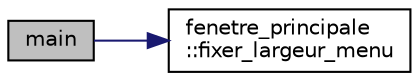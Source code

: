 digraph "main"
{
  edge [fontname="Helvetica",fontsize="10",labelfontname="Helvetica",labelfontsize="10"];
  node [fontname="Helvetica",fontsize="10",shape=record];
  rankdir="LR";
  Node0 [label="main",height=0.2,width=0.4,color="black", fillcolor="grey75", style="filled", fontcolor="black"];
  Node0 -> Node1 [color="midnightblue",fontsize="10",style="solid",fontname="Helvetica"];
  Node1 [label="fenetre_principale\l::fixer_largeur_menu",height=0.2,width=0.4,color="black", fillcolor="white", style="filled",URL="$classfenetre__principale.html#a0815b175f6333f4697d9e6f64f6d3257",tooltip="Fixe la largeur de la barre de menu. "];
}
